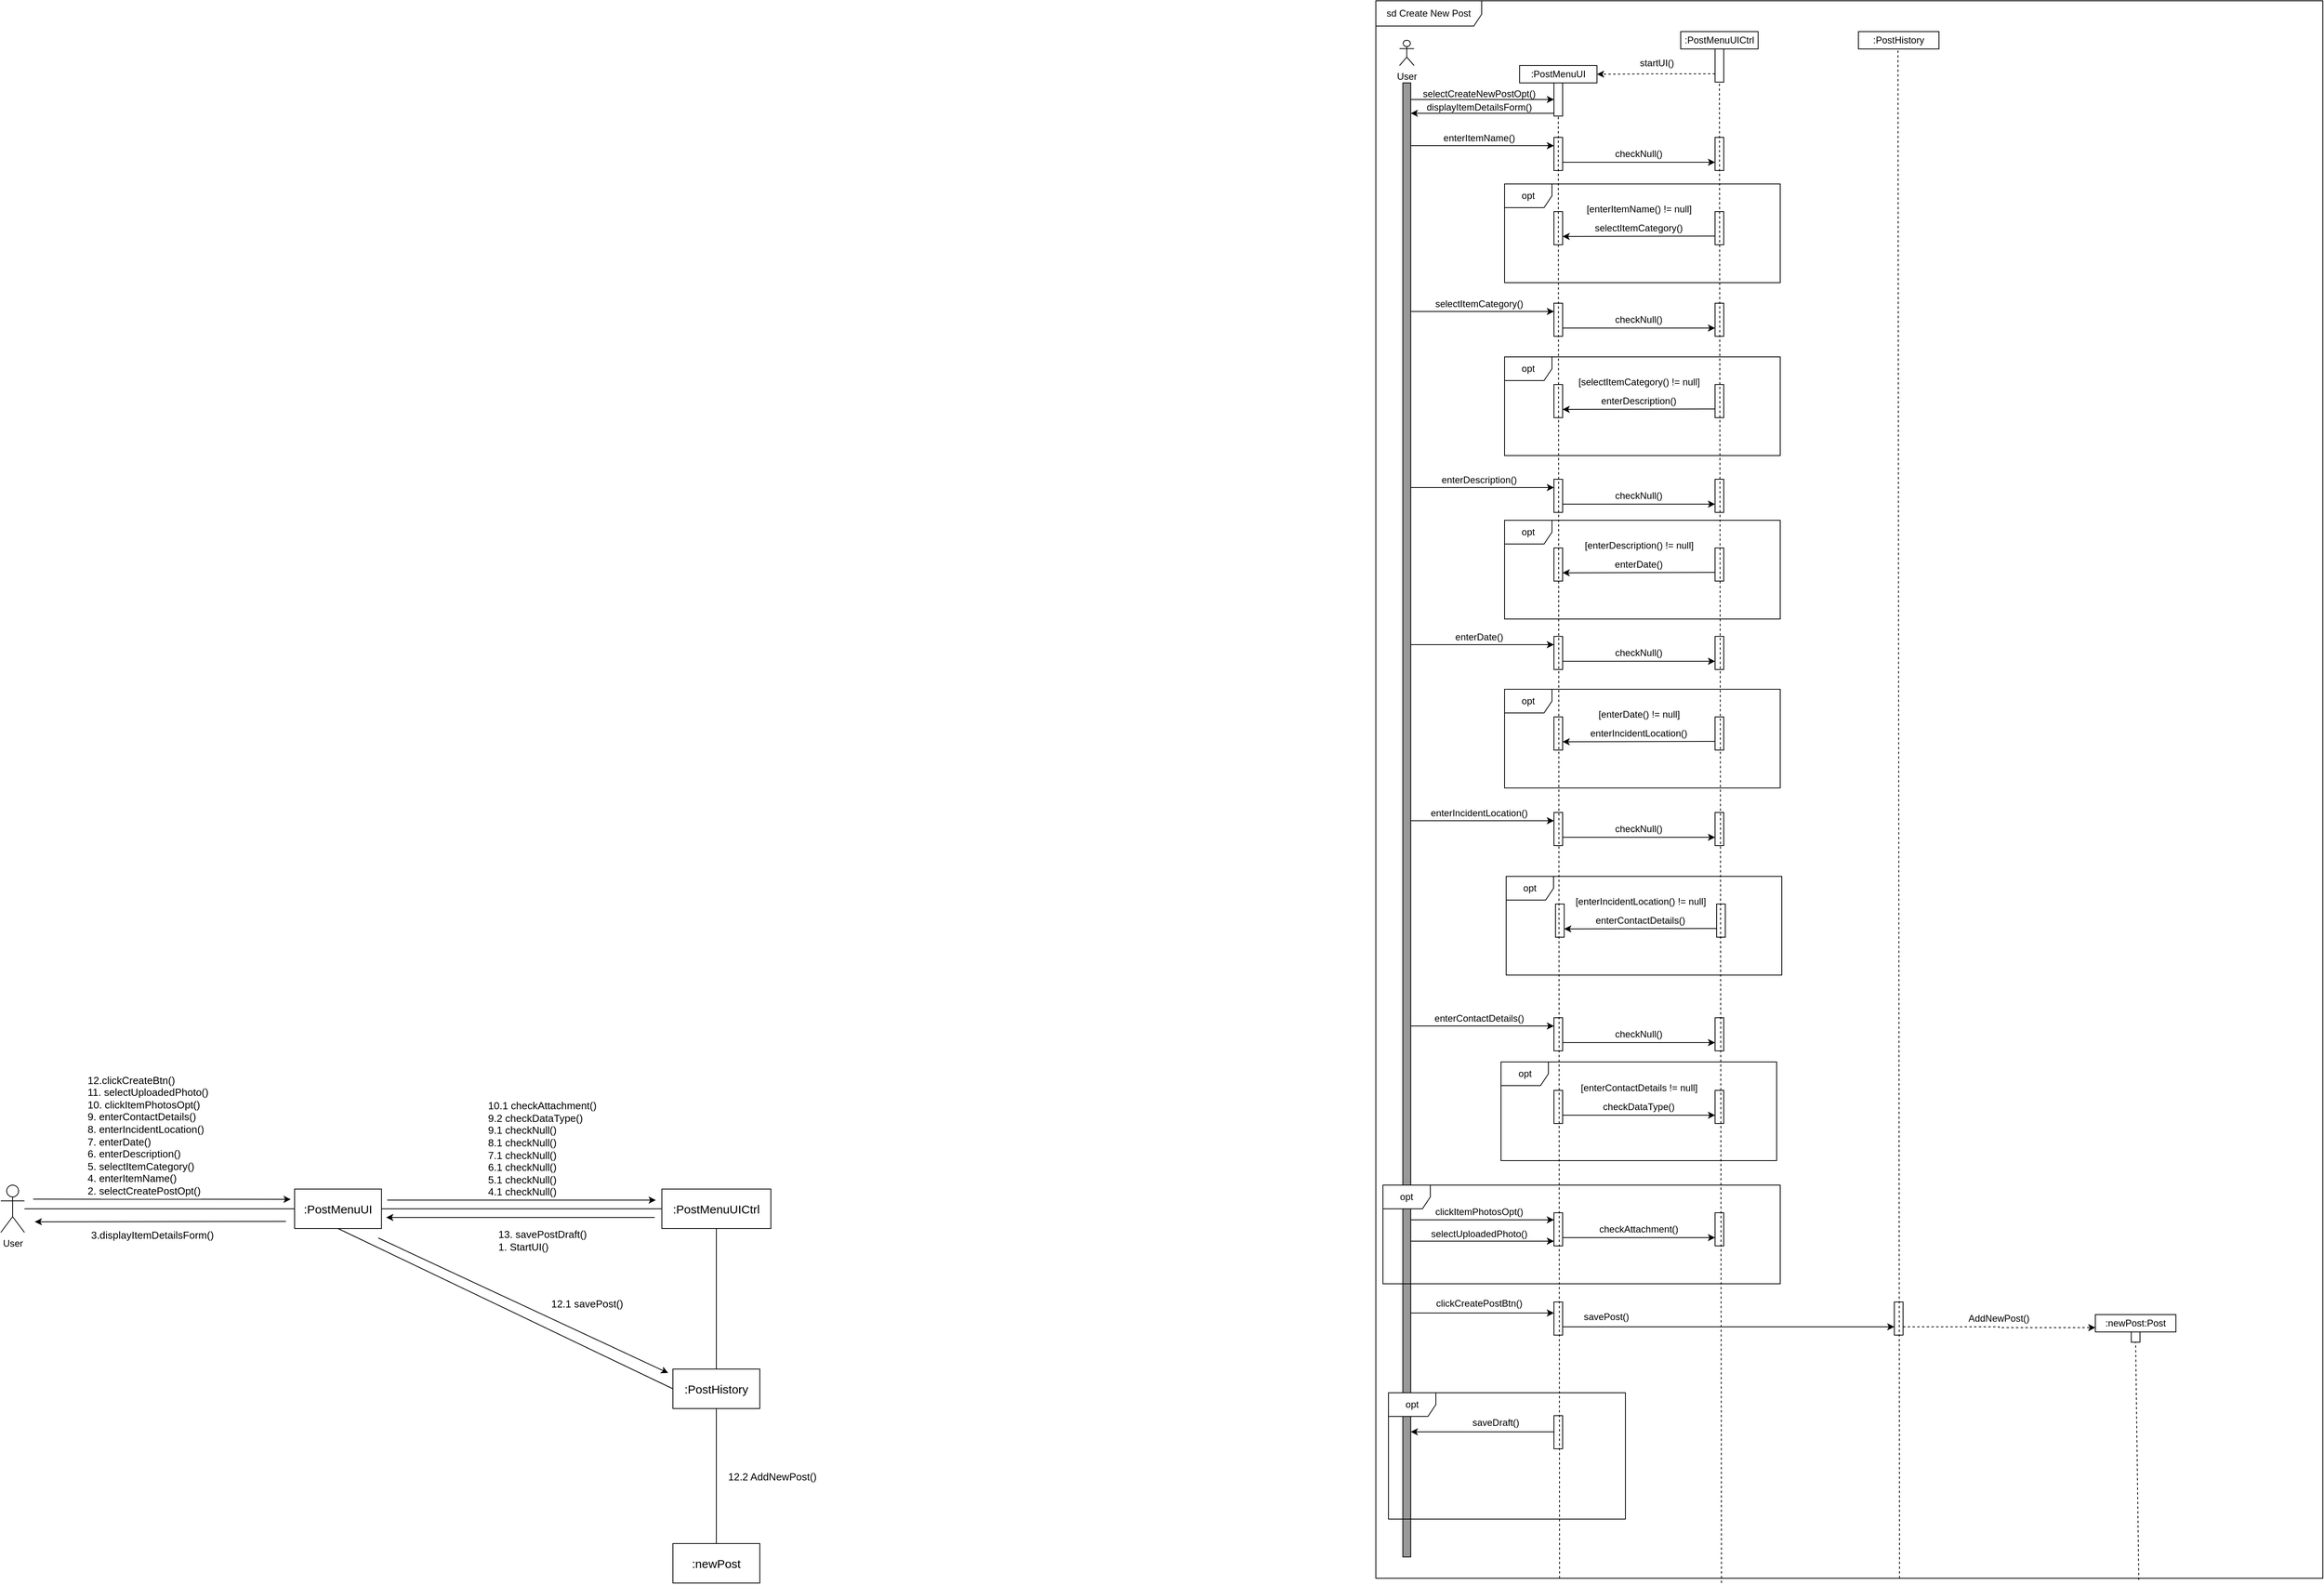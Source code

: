<mxfile version="28.1.0">
  <diagram name="Page-1" id="sgsQ7huBA6DXoUmc6Gqc">
    <mxGraphModel dx="2903" dy="1503" grid="0" gridSize="10" guides="1" tooltips="1" connect="1" arrows="1" fold="1" page="0" pageScale="1" pageWidth="1100" pageHeight="850" math="0" shadow="0">
      <root>
        <mxCell id="0" />
        <mxCell id="1" parent="0" />
        <mxCell id="xZ1nP8tXkbg0MVMLY2VP-4" value="sd Create New Post" style="shape=umlFrame;whiteSpace=wrap;html=1;pointerEvents=0;width=134;height=32;movable=1;resizable=1;rotatable=1;deletable=1;editable=1;locked=0;connectable=1;" parent="1" vertex="1">
          <mxGeometry x="404" y="-527" width="1199" height="1998" as="geometry" />
        </mxCell>
        <mxCell id="xZ1nP8tXkbg0MVMLY2VP-5" value=":PostHistory" style="html=1;whiteSpace=wrap;" parent="1" vertex="1">
          <mxGeometry x="1015" y="-488" width="102" height="22" as="geometry" />
        </mxCell>
        <mxCell id="xZ1nP8tXkbg0MVMLY2VP-6" value=":PostMenuUICtrl" style="html=1;whiteSpace=wrap;" parent="1" vertex="1">
          <mxGeometry x="790" y="-488" width="98" height="22" as="geometry" />
        </mxCell>
        <mxCell id="xZ1nP8tXkbg0MVMLY2VP-7" value=":PostMenuUI" style="html=1;whiteSpace=wrap;" parent="1" vertex="1">
          <mxGeometry x="586" y="-445" width="98" height="22" as="geometry" />
        </mxCell>
        <mxCell id="xZ1nP8tXkbg0MVMLY2VP-8" value="User" style="shape=umlActor;verticalLabelPosition=bottom;verticalAlign=top;html=1;" parent="1" vertex="1">
          <mxGeometry x="434" y="-477" width="18.37" height="32" as="geometry" />
        </mxCell>
        <mxCell id="xZ1nP8tXkbg0MVMLY2VP-9" value="" style="html=1;points=[[0,0,0,0,5],[0,1,0,0,-5],[1,0,0,0,5],[1,1,0,0,-5]];perimeter=orthogonalPerimeter;outlineConnect=0;targetShapes=umlLifeline;portConstraint=eastwest;newEdgeStyle={&quot;curved&quot;:0,&quot;rounded&quot;:0};fillColor=#999999;" parent="1" vertex="1">
          <mxGeometry x="438.19" y="-423" width="10" height="1867" as="geometry" />
        </mxCell>
        <mxCell id="xZ1nP8tXkbg0MVMLY2VP-14" style="edgeStyle=orthogonalEdgeStyle;rounded=0;orthogonalLoop=1;jettySize=auto;html=1;exitX=0;exitY=0.75;exitDx=0;exitDy=0;entryX=1;entryY=0.5;entryDx=0;entryDy=0;dashed=1;" parent="1" source="xZ1nP8tXkbg0MVMLY2VP-13" target="xZ1nP8tXkbg0MVMLY2VP-7" edge="1">
          <mxGeometry relative="1" as="geometry" />
        </mxCell>
        <mxCell id="xZ1nP8tXkbg0MVMLY2VP-13" value="" style="rounded=0;whiteSpace=wrap;html=1;fillColor=default;" parent="1" vertex="1">
          <mxGeometry x="833.5" y="-466" width="11" height="42" as="geometry" />
        </mxCell>
        <mxCell id="xZ1nP8tXkbg0MVMLY2VP-15" value="startUI()" style="text;html=1;align=center;verticalAlign=middle;whiteSpace=wrap;rounded=0;" parent="1" vertex="1">
          <mxGeometry x="730" y="-463" width="60" height="30" as="geometry" />
        </mxCell>
        <mxCell id="xZ1nP8tXkbg0MVMLY2VP-16" value="" style="rounded=0;whiteSpace=wrap;html=1;fillColor=default;" parent="1" vertex="1">
          <mxGeometry x="629.5" y="-423" width="11" height="42" as="geometry" />
        </mxCell>
        <mxCell id="xZ1nP8tXkbg0MVMLY2VP-17" value="" style="endArrow=classic;html=1;rounded=0;entryX=0;entryY=0.5;entryDx=0;entryDy=0;" parent="1" source="xZ1nP8tXkbg0MVMLY2VP-9" target="xZ1nP8tXkbg0MVMLY2VP-16" edge="1">
          <mxGeometry width="50" height="50" relative="1" as="geometry">
            <mxPoint x="537" y="-360" as="sourcePoint" />
            <mxPoint x="587" y="-410" as="targetPoint" />
          </mxGeometry>
        </mxCell>
        <mxCell id="xZ1nP8tXkbg0MVMLY2VP-18" value="selectCreateNewPostOpt()" style="text;html=1;align=center;verticalAlign=middle;whiteSpace=wrap;rounded=0;" parent="1" vertex="1">
          <mxGeometry x="505" y="-424" width="60" height="30" as="geometry" />
        </mxCell>
        <mxCell id="xZ1nP8tXkbg0MVMLY2VP-21" value="" style="endArrow=classic;html=1;rounded=0;exitX=0;exitY=0.75;exitDx=0;exitDy=0;" parent="1" edge="1">
          <mxGeometry width="50" height="50" relative="1" as="geometry">
            <mxPoint x="629.5" y="-384.5" as="sourcePoint" />
            <mxPoint x="448.19" y="-384.5" as="targetPoint" />
          </mxGeometry>
        </mxCell>
        <mxCell id="xZ1nP8tXkbg0MVMLY2VP-22" value="displayItemDetailsForm()" style="text;html=1;align=center;verticalAlign=middle;whiteSpace=wrap;rounded=0;" parent="1" vertex="1">
          <mxGeometry x="505" y="-407" width="60" height="30" as="geometry" />
        </mxCell>
        <mxCell id="xZ1nP8tXkbg0MVMLY2VP-30" style="edgeStyle=orthogonalEdgeStyle;rounded=0;orthogonalLoop=1;jettySize=auto;html=1;exitX=1;exitY=0.75;exitDx=0;exitDy=0;entryX=0;entryY=0.75;entryDx=0;entryDy=0;" parent="1" source="xZ1nP8tXkbg0MVMLY2VP-24" target="xZ1nP8tXkbg0MVMLY2VP-27" edge="1">
          <mxGeometry relative="1" as="geometry" />
        </mxCell>
        <mxCell id="xZ1nP8tXkbg0MVMLY2VP-24" value="" style="rounded=0;whiteSpace=wrap;html=1;fillColor=default;" parent="1" vertex="1">
          <mxGeometry x="629.5" y="-354" width="11" height="42" as="geometry" />
        </mxCell>
        <mxCell id="xZ1nP8tXkbg0MVMLY2VP-25" value="" style="endArrow=classic;html=1;rounded=0;entryX=0;entryY=0.25;entryDx=0;entryDy=0;" parent="1" edge="1">
          <mxGeometry width="50" height="50" relative="1" as="geometry">
            <mxPoint x="448.19" y="-343.5" as="sourcePoint" />
            <mxPoint x="629.5" y="-343.5" as="targetPoint" />
          </mxGeometry>
        </mxCell>
        <mxCell id="xZ1nP8tXkbg0MVMLY2VP-26" value="enterItemName()" style="text;html=1;align=center;verticalAlign=middle;whiteSpace=wrap;rounded=0;" parent="1" vertex="1">
          <mxGeometry x="505" y="-368" width="60" height="30" as="geometry" />
        </mxCell>
        <mxCell id="xZ1nP8tXkbg0MVMLY2VP-27" value="" style="rounded=0;whiteSpace=wrap;html=1;fillColor=default;" parent="1" vertex="1">
          <mxGeometry x="833.5" y="-354" width="11" height="42" as="geometry" />
        </mxCell>
        <mxCell id="xZ1nP8tXkbg0MVMLY2VP-31" value="checkNull()" style="text;html=1;align=center;verticalAlign=middle;whiteSpace=wrap;rounded=0;" parent="1" vertex="1">
          <mxGeometry x="707" y="-348" width="60" height="30" as="geometry" />
        </mxCell>
        <mxCell id="xZ1nP8tXkbg0MVMLY2VP-32" style="edgeStyle=orthogonalEdgeStyle;rounded=0;orthogonalLoop=1;jettySize=auto;html=1;exitX=1;exitY=0.75;exitDx=0;exitDy=0;entryX=0;entryY=0.75;entryDx=0;entryDy=0;" parent="1" source="xZ1nP8tXkbg0MVMLY2VP-33" target="xZ1nP8tXkbg0MVMLY2VP-36" edge="1">
          <mxGeometry relative="1" as="geometry" />
        </mxCell>
        <mxCell id="xZ1nP8tXkbg0MVMLY2VP-33" value="" style="rounded=0;whiteSpace=wrap;html=1;fillColor=default;" parent="1" vertex="1">
          <mxGeometry x="629.5" y="-144" width="11" height="42" as="geometry" />
        </mxCell>
        <mxCell id="xZ1nP8tXkbg0MVMLY2VP-34" value="" style="endArrow=classic;html=1;rounded=0;entryX=0;entryY=0.25;entryDx=0;entryDy=0;" parent="1" edge="1">
          <mxGeometry width="50" height="50" relative="1" as="geometry">
            <mxPoint x="448.19" y="-133.5" as="sourcePoint" />
            <mxPoint x="629.5" y="-133.5" as="targetPoint" />
          </mxGeometry>
        </mxCell>
        <mxCell id="xZ1nP8tXkbg0MVMLY2VP-35" value="selectItemCategory()" style="text;html=1;align=center;verticalAlign=middle;whiteSpace=wrap;rounded=0;" parent="1" vertex="1">
          <mxGeometry x="505.0" y="-158" width="60" height="30" as="geometry" />
        </mxCell>
        <mxCell id="xZ1nP8tXkbg0MVMLY2VP-36" value="" style="rounded=0;whiteSpace=wrap;html=1;fillColor=default;" parent="1" vertex="1">
          <mxGeometry x="833.5" y="-144" width="11" height="42" as="geometry" />
        </mxCell>
        <mxCell id="xZ1nP8tXkbg0MVMLY2VP-37" value="checkNull()" style="text;html=1;align=center;verticalAlign=middle;whiteSpace=wrap;rounded=0;" parent="1" vertex="1">
          <mxGeometry x="707.0" y="-138" width="60" height="30" as="geometry" />
        </mxCell>
        <mxCell id="xZ1nP8tXkbg0MVMLY2VP-38" style="edgeStyle=orthogonalEdgeStyle;rounded=0;orthogonalLoop=1;jettySize=auto;html=1;exitX=1;exitY=0.75;exitDx=0;exitDy=0;entryX=0;entryY=0.75;entryDx=0;entryDy=0;" parent="1" source="xZ1nP8tXkbg0MVMLY2VP-39" target="xZ1nP8tXkbg0MVMLY2VP-42" edge="1">
          <mxGeometry relative="1" as="geometry" />
        </mxCell>
        <mxCell id="xZ1nP8tXkbg0MVMLY2VP-39" value="" style="rounded=0;whiteSpace=wrap;html=1;fillColor=default;" parent="1" vertex="1">
          <mxGeometry x="629.5" y="79" width="11" height="42" as="geometry" />
        </mxCell>
        <mxCell id="xZ1nP8tXkbg0MVMLY2VP-40" value="" style="endArrow=classic;html=1;rounded=0;entryX=0;entryY=0.25;entryDx=0;entryDy=0;" parent="1" edge="1">
          <mxGeometry width="50" height="50" relative="1" as="geometry">
            <mxPoint x="448.19" y="89.5" as="sourcePoint" />
            <mxPoint x="629.5" y="89.5" as="targetPoint" />
          </mxGeometry>
        </mxCell>
        <mxCell id="xZ1nP8tXkbg0MVMLY2VP-41" value="enterDescription()" style="text;html=1;align=center;verticalAlign=middle;whiteSpace=wrap;rounded=0;" parent="1" vertex="1">
          <mxGeometry x="505" y="65" width="60" height="30" as="geometry" />
        </mxCell>
        <mxCell id="xZ1nP8tXkbg0MVMLY2VP-42" value="" style="rounded=0;whiteSpace=wrap;html=1;fillColor=default;" parent="1" vertex="1">
          <mxGeometry x="833.5" y="79" width="11" height="42" as="geometry" />
        </mxCell>
        <mxCell id="xZ1nP8tXkbg0MVMLY2VP-43" value="checkNull()" style="text;html=1;align=center;verticalAlign=middle;whiteSpace=wrap;rounded=0;" parent="1" vertex="1">
          <mxGeometry x="707" y="85" width="60" height="30" as="geometry" />
        </mxCell>
        <mxCell id="xZ1nP8tXkbg0MVMLY2VP-44" style="edgeStyle=orthogonalEdgeStyle;rounded=0;orthogonalLoop=1;jettySize=auto;html=1;exitX=1;exitY=0.75;exitDx=0;exitDy=0;entryX=0;entryY=0.75;entryDx=0;entryDy=0;" parent="1" source="xZ1nP8tXkbg0MVMLY2VP-45" target="xZ1nP8tXkbg0MVMLY2VP-48" edge="1">
          <mxGeometry relative="1" as="geometry" />
        </mxCell>
        <mxCell id="xZ1nP8tXkbg0MVMLY2VP-45" value="" style="rounded=0;whiteSpace=wrap;html=1;fillColor=default;" parent="1" vertex="1">
          <mxGeometry x="629.5" y="278" width="11" height="42" as="geometry" />
        </mxCell>
        <mxCell id="xZ1nP8tXkbg0MVMLY2VP-46" value="" style="endArrow=classic;html=1;rounded=0;entryX=0;entryY=0.25;entryDx=0;entryDy=0;" parent="1" edge="1">
          <mxGeometry width="50" height="50" relative="1" as="geometry">
            <mxPoint x="448.19" y="288.5" as="sourcePoint" />
            <mxPoint x="629.5" y="288.5" as="targetPoint" />
          </mxGeometry>
        </mxCell>
        <mxCell id="xZ1nP8tXkbg0MVMLY2VP-47" value="enterDate()" style="text;html=1;align=center;verticalAlign=middle;whiteSpace=wrap;rounded=0;" parent="1" vertex="1">
          <mxGeometry x="505" y="264" width="60" height="30" as="geometry" />
        </mxCell>
        <mxCell id="xZ1nP8tXkbg0MVMLY2VP-48" value="" style="rounded=0;whiteSpace=wrap;html=1;fillColor=default;" parent="1" vertex="1">
          <mxGeometry x="833.5" y="278" width="11" height="42" as="geometry" />
        </mxCell>
        <mxCell id="xZ1nP8tXkbg0MVMLY2VP-49" value="checkNull()" style="text;html=1;align=center;verticalAlign=middle;whiteSpace=wrap;rounded=0;" parent="1" vertex="1">
          <mxGeometry x="707" y="284" width="60" height="30" as="geometry" />
        </mxCell>
        <mxCell id="xZ1nP8tXkbg0MVMLY2VP-50" style="edgeStyle=orthogonalEdgeStyle;rounded=0;orthogonalLoop=1;jettySize=auto;html=1;exitX=1;exitY=0.75;exitDx=0;exitDy=0;entryX=0;entryY=0.75;entryDx=0;entryDy=0;" parent="1" source="xZ1nP8tXkbg0MVMLY2VP-51" target="xZ1nP8tXkbg0MVMLY2VP-54" edge="1">
          <mxGeometry relative="1" as="geometry" />
        </mxCell>
        <mxCell id="xZ1nP8tXkbg0MVMLY2VP-51" value="" style="rounded=0;whiteSpace=wrap;html=1;fillColor=default;" parent="1" vertex="1">
          <mxGeometry x="629.5" y="501" width="11" height="42" as="geometry" />
        </mxCell>
        <mxCell id="xZ1nP8tXkbg0MVMLY2VP-52" value="" style="endArrow=classic;html=1;rounded=0;entryX=0;entryY=0.25;entryDx=0;entryDy=0;" parent="1" edge="1">
          <mxGeometry width="50" height="50" relative="1" as="geometry">
            <mxPoint x="448.19" y="511.5" as="sourcePoint" />
            <mxPoint x="629.5" y="511.5" as="targetPoint" />
          </mxGeometry>
        </mxCell>
        <mxCell id="xZ1nP8tXkbg0MVMLY2VP-53" value="enterIncidentLocation()" style="text;html=1;align=center;verticalAlign=middle;whiteSpace=wrap;rounded=0;" parent="1" vertex="1">
          <mxGeometry x="505" y="487" width="60" height="30" as="geometry" />
        </mxCell>
        <mxCell id="xZ1nP8tXkbg0MVMLY2VP-54" value="" style="rounded=0;whiteSpace=wrap;html=1;fillColor=default;" parent="1" vertex="1">
          <mxGeometry x="833.5" y="501" width="11" height="42" as="geometry" />
        </mxCell>
        <mxCell id="xZ1nP8tXkbg0MVMLY2VP-55" value="checkNull()" style="text;html=1;align=center;verticalAlign=middle;whiteSpace=wrap;rounded=0;" parent="1" vertex="1">
          <mxGeometry x="707" y="507" width="60" height="30" as="geometry" />
        </mxCell>
        <mxCell id="xZ1nP8tXkbg0MVMLY2VP-56" style="edgeStyle=orthogonalEdgeStyle;rounded=0;orthogonalLoop=1;jettySize=auto;html=1;exitX=1;exitY=0.75;exitDx=0;exitDy=0;entryX=0;entryY=0.75;entryDx=0;entryDy=0;" parent="1" source="xZ1nP8tXkbg0MVMLY2VP-57" target="xZ1nP8tXkbg0MVMLY2VP-60" edge="1">
          <mxGeometry relative="1" as="geometry" />
        </mxCell>
        <mxCell id="xZ1nP8tXkbg0MVMLY2VP-57" value="" style="rounded=0;whiteSpace=wrap;html=1;fillColor=default;" parent="1" vertex="1">
          <mxGeometry x="629.5" y="761" width="11" height="42" as="geometry" />
        </mxCell>
        <mxCell id="xZ1nP8tXkbg0MVMLY2VP-58" value="" style="endArrow=classic;html=1;rounded=0;entryX=0;entryY=0.25;entryDx=0;entryDy=0;" parent="1" edge="1">
          <mxGeometry width="50" height="50" relative="1" as="geometry">
            <mxPoint x="448.19" y="771.5" as="sourcePoint" />
            <mxPoint x="629.5" y="771.5" as="targetPoint" />
          </mxGeometry>
        </mxCell>
        <mxCell id="xZ1nP8tXkbg0MVMLY2VP-59" value="enterContactDetails()" style="text;html=1;align=center;verticalAlign=middle;whiteSpace=wrap;rounded=0;" parent="1" vertex="1">
          <mxGeometry x="505" y="747" width="60" height="30" as="geometry" />
        </mxCell>
        <mxCell id="xZ1nP8tXkbg0MVMLY2VP-60" value="" style="rounded=0;whiteSpace=wrap;html=1;fillColor=default;" parent="1" vertex="1">
          <mxGeometry x="833.5" y="761" width="11" height="42" as="geometry" />
        </mxCell>
        <mxCell id="xZ1nP8tXkbg0MVMLY2VP-61" value="checkNull()" style="text;html=1;align=center;verticalAlign=middle;whiteSpace=wrap;rounded=0;" parent="1" vertex="1">
          <mxGeometry x="707" y="767" width="60" height="30" as="geometry" />
        </mxCell>
        <mxCell id="xZ1nP8tXkbg0MVMLY2VP-62" value="opt" style="shape=umlFrame;whiteSpace=wrap;html=1;pointerEvents=0;" parent="1" vertex="1">
          <mxGeometry x="562.5" y="817" width="349" height="125" as="geometry" />
        </mxCell>
        <mxCell id="xZ1nP8tXkbg0MVMLY2VP-66" style="edgeStyle=orthogonalEdgeStyle;rounded=0;orthogonalLoop=1;jettySize=auto;html=1;exitX=1;exitY=0.75;exitDx=0;exitDy=0;entryX=0;entryY=0.75;entryDx=0;entryDy=0;" parent="1" source="xZ1nP8tXkbg0MVMLY2VP-63" target="xZ1nP8tXkbg0MVMLY2VP-64" edge="1">
          <mxGeometry relative="1" as="geometry" />
        </mxCell>
        <mxCell id="xZ1nP8tXkbg0MVMLY2VP-63" value="" style="rounded=0;whiteSpace=wrap;html=1;fillColor=default;" parent="1" vertex="1">
          <mxGeometry x="629.5" y="853" width="11" height="42" as="geometry" />
        </mxCell>
        <mxCell id="xZ1nP8tXkbg0MVMLY2VP-64" value="" style="rounded=0;whiteSpace=wrap;html=1;fillColor=default;" parent="1" vertex="1">
          <mxGeometry x="833.5" y="853" width="11" height="42" as="geometry" />
        </mxCell>
        <mxCell id="xZ1nP8tXkbg0MVMLY2VP-67" value="checkDataType()" style="text;html=1;align=center;verticalAlign=middle;whiteSpace=wrap;rounded=0;" parent="1" vertex="1">
          <mxGeometry x="707" y="859" width="60" height="30" as="geometry" />
        </mxCell>
        <mxCell id="xZ1nP8tXkbg0MVMLY2VP-68" value="[enterContactDetails != null]" style="text;strokeColor=none;align=center;fillColor=none;html=1;verticalAlign=middle;whiteSpace=wrap;rounded=0;" parent="1" vertex="1">
          <mxGeometry x="651.7" y="835" width="170.59" height="30" as="geometry" />
        </mxCell>
        <mxCell id="xZ1nP8tXkbg0MVMLY2VP-69" value="opt" style="shape=umlFrame;whiteSpace=wrap;html=1;pointerEvents=0;" parent="1" vertex="1">
          <mxGeometry x="413" y="973" width="503" height="125" as="geometry" />
        </mxCell>
        <mxCell id="xZ1nP8tXkbg0MVMLY2VP-76" style="edgeStyle=orthogonalEdgeStyle;rounded=0;orthogonalLoop=1;jettySize=auto;html=1;exitX=1;exitY=0.75;exitDx=0;exitDy=0;entryX=0;entryY=0.75;entryDx=0;entryDy=0;" parent="1" source="xZ1nP8tXkbg0MVMLY2VP-70" target="xZ1nP8tXkbg0MVMLY2VP-75" edge="1">
          <mxGeometry relative="1" as="geometry" />
        </mxCell>
        <mxCell id="xZ1nP8tXkbg0MVMLY2VP-70" value="" style="rounded=0;whiteSpace=wrap;html=1;fillColor=default;" parent="1" vertex="1">
          <mxGeometry x="629.5" y="1008" width="11" height="42" as="geometry" />
        </mxCell>
        <mxCell id="xZ1nP8tXkbg0MVMLY2VP-71" value="" style="endArrow=classic;html=1;rounded=0;entryX=0;entryY=0.25;entryDx=0;entryDy=0;" parent="1" edge="1">
          <mxGeometry width="50" height="50" relative="1" as="geometry">
            <mxPoint x="448.19" y="1017" as="sourcePoint" />
            <mxPoint x="629.5" y="1017" as="targetPoint" />
          </mxGeometry>
        </mxCell>
        <mxCell id="xZ1nP8tXkbg0MVMLY2VP-72" value="" style="endArrow=classic;html=1;rounded=0;entryX=0;entryY=0.25;entryDx=0;entryDy=0;" parent="1" edge="1">
          <mxGeometry width="50" height="50" relative="1" as="geometry">
            <mxPoint x="448.19" y="1044" as="sourcePoint" />
            <mxPoint x="629.5" y="1044" as="targetPoint" />
          </mxGeometry>
        </mxCell>
        <mxCell id="xZ1nP8tXkbg0MVMLY2VP-73" value="clickItemPhotosOpt()" style="text;strokeColor=none;align=center;fillColor=none;html=1;verticalAlign=middle;whiteSpace=wrap;rounded=0;" parent="1" vertex="1">
          <mxGeometry x="504.998" y="992.004" width="60" height="30" as="geometry" />
        </mxCell>
        <mxCell id="xZ1nP8tXkbg0MVMLY2VP-74" value="selectUploadedPhoto()" style="text;strokeColor=none;align=center;fillColor=none;html=1;verticalAlign=middle;whiteSpace=wrap;rounded=0;" parent="1" vertex="1">
          <mxGeometry x="505" y="1020" width="60" height="30" as="geometry" />
        </mxCell>
        <mxCell id="xZ1nP8tXkbg0MVMLY2VP-75" value="" style="rounded=0;whiteSpace=wrap;html=1;fillColor=default;" parent="1" vertex="1">
          <mxGeometry x="833.5" y="1008" width="11" height="42" as="geometry" />
        </mxCell>
        <mxCell id="xZ1nP8tXkbg0MVMLY2VP-77" value="checkAttachment()" style="text;html=1;align=center;verticalAlign=middle;whiteSpace=wrap;rounded=0;" parent="1" vertex="1">
          <mxGeometry x="707" y="1014" width="60" height="30" as="geometry" />
        </mxCell>
        <mxCell id="xZ1nP8tXkbg0MVMLY2VP-82" style="edgeStyle=orthogonalEdgeStyle;rounded=0;orthogonalLoop=1;jettySize=auto;html=1;exitX=1;exitY=0.75;exitDx=0;exitDy=0;entryX=0;entryY=0.75;entryDx=0;entryDy=0;" parent="1" source="xZ1nP8tXkbg0MVMLY2VP-78" target="xZ1nP8tXkbg0MVMLY2VP-81" edge="1">
          <mxGeometry relative="1" as="geometry" />
        </mxCell>
        <mxCell id="xZ1nP8tXkbg0MVMLY2VP-78" value="" style="rounded=0;whiteSpace=wrap;html=1;fillColor=default;" parent="1" vertex="1">
          <mxGeometry x="629.5" y="1121" width="11" height="42" as="geometry" />
        </mxCell>
        <mxCell id="xZ1nP8tXkbg0MVMLY2VP-79" value="" style="endArrow=classic;html=1;rounded=0;entryX=0;entryY=0.25;entryDx=0;entryDy=0;" parent="1" edge="1">
          <mxGeometry width="50" height="50" relative="1" as="geometry">
            <mxPoint x="448.19" y="1135" as="sourcePoint" />
            <mxPoint x="629.5" y="1135" as="targetPoint" />
          </mxGeometry>
        </mxCell>
        <mxCell id="xZ1nP8tXkbg0MVMLY2VP-80" value="clickCreatePostBtn()" style="text;strokeColor=none;align=center;fillColor=none;html=1;verticalAlign=middle;whiteSpace=wrap;rounded=0;" parent="1" vertex="1">
          <mxGeometry x="505" y="1108" width="60" height="30" as="geometry" />
        </mxCell>
        <mxCell id="xZ1nP8tXkbg0MVMLY2VP-86" style="edgeStyle=orthogonalEdgeStyle;rounded=0;orthogonalLoop=1;jettySize=auto;html=1;exitX=1;exitY=0.75;exitDx=0;exitDy=0;entryX=0;entryY=0.75;entryDx=0;entryDy=0;dashed=1;" parent="1" source="xZ1nP8tXkbg0MVMLY2VP-81" target="xZ1nP8tXkbg0MVMLY2VP-85" edge="1">
          <mxGeometry relative="1" as="geometry" />
        </mxCell>
        <mxCell id="xZ1nP8tXkbg0MVMLY2VP-81" value="" style="rounded=0;whiteSpace=wrap;html=1;fillColor=default;" parent="1" vertex="1">
          <mxGeometry x="1060.5" y="1121" width="11" height="42" as="geometry" />
        </mxCell>
        <mxCell id="xZ1nP8tXkbg0MVMLY2VP-83" value="savePost()" style="text;strokeColor=none;align=center;fillColor=none;html=1;verticalAlign=middle;whiteSpace=wrap;rounded=0;" parent="1" vertex="1">
          <mxGeometry x="666" y="1125" width="60" height="30" as="geometry" />
        </mxCell>
        <mxCell id="xZ1nP8tXkbg0MVMLY2VP-85" value=":newPost:Post" style="html=1;whiteSpace=wrap;" parent="1" vertex="1">
          <mxGeometry x="1315" y="1137" width="102" height="22" as="geometry" />
        </mxCell>
        <mxCell id="xZ1nP8tXkbg0MVMLY2VP-87" value="" style="rounded=0;whiteSpace=wrap;html=1;fillColor=default;" parent="1" vertex="1">
          <mxGeometry x="1360.5" y="1159" width="11" height="13" as="geometry" />
        </mxCell>
        <mxCell id="xZ1nP8tXkbg0MVMLY2VP-89" value="opt" style="shape=umlFrame;whiteSpace=wrap;html=1;pointerEvents=0;" parent="1" vertex="1">
          <mxGeometry x="420" y="1236" width="300" height="160" as="geometry" />
        </mxCell>
        <mxCell id="xZ1nP8tXkbg0MVMLY2VP-92" value="AddNewPost()" style="text;strokeColor=none;align=center;fillColor=none;html=1;verticalAlign=middle;whiteSpace=wrap;rounded=0;" parent="1" vertex="1">
          <mxGeometry x="1163" y="1127" width="60" height="30" as="geometry" />
        </mxCell>
        <mxCell id="xZ1nP8tXkbg0MVMLY2VP-93" value="" style="rounded=0;whiteSpace=wrap;html=1;fillColor=default;" parent="1" vertex="1">
          <mxGeometry x="629.5" y="1265" width="11" height="42" as="geometry" />
        </mxCell>
        <mxCell id="xZ1nP8tXkbg0MVMLY2VP-95" value="" style="endArrow=classic;html=1;rounded=0;exitX=0;exitY=0.75;exitDx=0;exitDy=0;" parent="1" edge="1">
          <mxGeometry width="50" height="50" relative="1" as="geometry">
            <mxPoint x="629.5" y="1285.5" as="sourcePoint" />
            <mxPoint x="448.19" y="1285.5" as="targetPoint" />
          </mxGeometry>
        </mxCell>
        <mxCell id="xZ1nP8tXkbg0MVMLY2VP-96" value="saveDraft()" style="text;strokeColor=none;align=center;fillColor=none;html=1;verticalAlign=middle;whiteSpace=wrap;rounded=0;" parent="1" vertex="1">
          <mxGeometry x="526" y="1259" width="60" height="30" as="geometry" />
        </mxCell>
        <mxCell id="xZ1nP8tXkbg0MVMLY2VP-97" value="" style="endArrow=none;dashed=1;html=1;rounded=0;exitX=0.194;exitY=1;exitDx=0;exitDy=0;exitPerimeter=0;" parent="1" source="xZ1nP8tXkbg0MVMLY2VP-4" edge="1">
          <mxGeometry width="50" height="50" relative="1" as="geometry">
            <mxPoint x="709.01" y="22" as="sourcePoint" />
            <mxPoint x="635.002" y="-381" as="targetPoint" />
          </mxGeometry>
        </mxCell>
        <mxCell id="xZ1nP8tXkbg0MVMLY2VP-98" value="" style="endArrow=none;dashed=1;html=1;rounded=0;exitX=0.365;exitY=1.003;exitDx=0;exitDy=0;exitPerimeter=0;entryX=0.5;entryY=1;entryDx=0;entryDy=0;" parent="1" source="xZ1nP8tXkbg0MVMLY2VP-4" edge="1">
          <mxGeometry width="50" height="50" relative="1" as="geometry">
            <mxPoint x="839.998" y="928" as="sourcePoint" />
            <mxPoint x="839" y="-423" as="targetPoint" />
          </mxGeometry>
        </mxCell>
        <mxCell id="xZ1nP8tXkbg0MVMLY2VP-99" value="" style="endArrow=none;dashed=1;html=1;rounded=0;exitX=0.553;exitY=1;exitDx=0;exitDy=0;exitPerimeter=0;entryX=0.5;entryY=1;entryDx=0;entryDy=0;" parent="1" source="xZ1nP8tXkbg0MVMLY2VP-4" edge="1">
          <mxGeometry width="50" height="50" relative="1" as="geometry">
            <mxPoint x="1066.088" y="885" as="sourcePoint" />
            <mxPoint x="1065.09" y="-466" as="targetPoint" />
          </mxGeometry>
        </mxCell>
        <mxCell id="SAnMXYTaCeD8F9zoPbuT-1" value="opt" style="shape=umlFrame;whiteSpace=wrap;html=1;pointerEvents=0;" parent="1" vertex="1">
          <mxGeometry x="567" y="-295" width="349" height="125" as="geometry" />
        </mxCell>
        <mxCell id="SAnMXYTaCeD8F9zoPbuT-3" value="" style="rounded=0;whiteSpace=wrap;html=1;fillColor=none;" parent="1" vertex="1">
          <mxGeometry x="629.49" y="-260" width="11" height="42" as="geometry" />
        </mxCell>
        <mxCell id="SAnMXYTaCeD8F9zoPbuT-4" value="" style="rounded=0;whiteSpace=wrap;html=1;fillColor=none;" parent="1" vertex="1">
          <mxGeometry x="833.49" y="-260" width="11" height="42" as="geometry" />
        </mxCell>
        <mxCell id="SAnMXYTaCeD8F9zoPbuT-5" value="selectItemCategory()" style="text;html=1;align=center;verticalAlign=middle;whiteSpace=wrap;rounded=0;" parent="1" vertex="1">
          <mxGeometry x="706.99" y="-254" width="60" height="30" as="geometry" />
        </mxCell>
        <mxCell id="SAnMXYTaCeD8F9zoPbuT-6" value="[enterItemName() != null]" style="text;strokeColor=none;align=center;fillColor=none;html=1;verticalAlign=middle;whiteSpace=wrap;rounded=0;" parent="1" vertex="1">
          <mxGeometry x="651.69" y="-278" width="170.59" height="30" as="geometry" />
        </mxCell>
        <mxCell id="SAnMXYTaCeD8F9zoPbuT-7" value="" style="endArrow=classic;html=1;rounded=0;exitX=0;exitY=0.75;exitDx=0;exitDy=0;entryX=1;entryY=0.75;entryDx=0;entryDy=0;" parent="1" target="SAnMXYTaCeD8F9zoPbuT-3" edge="1">
          <mxGeometry width="50" height="50" relative="1" as="geometry">
            <mxPoint x="833.01" y="-229" as="sourcePoint" />
            <mxPoint x="651.7" y="-229" as="targetPoint" />
          </mxGeometry>
        </mxCell>
        <mxCell id="SAnMXYTaCeD8F9zoPbuT-9" value="opt" style="shape=umlFrame;whiteSpace=wrap;html=1;pointerEvents=0;" parent="1" vertex="1">
          <mxGeometry x="567" y="-76" width="349" height="125" as="geometry" />
        </mxCell>
        <mxCell id="SAnMXYTaCeD8F9zoPbuT-10" value="" style="rounded=0;whiteSpace=wrap;html=1;fillColor=none;" parent="1" vertex="1">
          <mxGeometry x="629.49" y="-41" width="11" height="42" as="geometry" />
        </mxCell>
        <mxCell id="SAnMXYTaCeD8F9zoPbuT-11" value="" style="rounded=0;whiteSpace=wrap;html=1;fillColor=none;" parent="1" vertex="1">
          <mxGeometry x="833.49" y="-41" width="11" height="42" as="geometry" />
        </mxCell>
        <mxCell id="SAnMXYTaCeD8F9zoPbuT-12" value="enterDescription()" style="text;html=1;align=center;verticalAlign=middle;whiteSpace=wrap;rounded=0;" parent="1" vertex="1">
          <mxGeometry x="706.99" y="-35" width="60" height="30" as="geometry" />
        </mxCell>
        <mxCell id="SAnMXYTaCeD8F9zoPbuT-13" value="[selectItemCategory() != null]" style="text;strokeColor=none;align=center;fillColor=none;html=1;verticalAlign=middle;whiteSpace=wrap;rounded=0;" parent="1" vertex="1">
          <mxGeometry x="651.69" y="-59" width="170.59" height="30" as="geometry" />
        </mxCell>
        <mxCell id="SAnMXYTaCeD8F9zoPbuT-14" value="" style="endArrow=classic;html=1;rounded=0;exitX=0;exitY=0.75;exitDx=0;exitDy=0;entryX=1;entryY=0.75;entryDx=0;entryDy=0;" parent="1" target="SAnMXYTaCeD8F9zoPbuT-10" edge="1">
          <mxGeometry width="50" height="50" relative="1" as="geometry">
            <mxPoint x="833.01" y="-10" as="sourcePoint" />
            <mxPoint x="651.7" y="-10" as="targetPoint" />
          </mxGeometry>
        </mxCell>
        <mxCell id="SAnMXYTaCeD8F9zoPbuT-15" value="opt" style="shape=umlFrame;whiteSpace=wrap;html=1;pointerEvents=0;" parent="1" vertex="1">
          <mxGeometry x="567" y="131" width="349" height="125" as="geometry" />
        </mxCell>
        <mxCell id="SAnMXYTaCeD8F9zoPbuT-16" value="" style="rounded=0;whiteSpace=wrap;html=1;fillColor=none;" parent="1" vertex="1">
          <mxGeometry x="629.49" y="166" width="11" height="42" as="geometry" />
        </mxCell>
        <mxCell id="SAnMXYTaCeD8F9zoPbuT-17" value="" style="rounded=0;whiteSpace=wrap;html=1;fillColor=none;" parent="1" vertex="1">
          <mxGeometry x="833.49" y="166" width="11" height="42" as="geometry" />
        </mxCell>
        <mxCell id="SAnMXYTaCeD8F9zoPbuT-18" value="enterDate()" style="text;html=1;align=center;verticalAlign=middle;whiteSpace=wrap;rounded=0;" parent="1" vertex="1">
          <mxGeometry x="706.99" y="172" width="60" height="30" as="geometry" />
        </mxCell>
        <mxCell id="SAnMXYTaCeD8F9zoPbuT-19" value="[enterDescription() != null]" style="text;strokeColor=none;align=center;fillColor=none;html=1;verticalAlign=middle;whiteSpace=wrap;rounded=0;" parent="1" vertex="1">
          <mxGeometry x="651.69" y="148" width="170.59" height="30" as="geometry" />
        </mxCell>
        <mxCell id="SAnMXYTaCeD8F9zoPbuT-20" value="" style="endArrow=classic;html=1;rounded=0;exitX=0;exitY=0.75;exitDx=0;exitDy=0;entryX=1;entryY=0.75;entryDx=0;entryDy=0;" parent="1" target="SAnMXYTaCeD8F9zoPbuT-16" edge="1">
          <mxGeometry width="50" height="50" relative="1" as="geometry">
            <mxPoint x="833.01" y="197" as="sourcePoint" />
            <mxPoint x="651.7" y="197" as="targetPoint" />
          </mxGeometry>
        </mxCell>
        <mxCell id="SAnMXYTaCeD8F9zoPbuT-21" value="opt" style="shape=umlFrame;whiteSpace=wrap;html=1;pointerEvents=0;" parent="1" vertex="1">
          <mxGeometry x="567" y="345" width="349" height="125" as="geometry" />
        </mxCell>
        <mxCell id="SAnMXYTaCeD8F9zoPbuT-22" value="" style="rounded=0;whiteSpace=wrap;html=1;fillColor=none;" parent="1" vertex="1">
          <mxGeometry x="629.49" y="380" width="11" height="42" as="geometry" />
        </mxCell>
        <mxCell id="SAnMXYTaCeD8F9zoPbuT-23" value="" style="rounded=0;whiteSpace=wrap;html=1;fillColor=none;" parent="1" vertex="1">
          <mxGeometry x="833.49" y="380" width="11" height="42" as="geometry" />
        </mxCell>
        <mxCell id="SAnMXYTaCeD8F9zoPbuT-24" value="enterIncidentLocation()" style="text;html=1;align=center;verticalAlign=middle;whiteSpace=wrap;rounded=0;" parent="1" vertex="1">
          <mxGeometry x="706.99" y="386" width="60" height="30" as="geometry" />
        </mxCell>
        <mxCell id="SAnMXYTaCeD8F9zoPbuT-25" value="[enterDate() != null]" style="text;strokeColor=none;align=center;fillColor=none;html=1;verticalAlign=middle;whiteSpace=wrap;rounded=0;" parent="1" vertex="1">
          <mxGeometry x="651.69" y="362" width="170.59" height="30" as="geometry" />
        </mxCell>
        <mxCell id="SAnMXYTaCeD8F9zoPbuT-26" value="" style="endArrow=classic;html=1;rounded=0;exitX=0;exitY=0.75;exitDx=0;exitDy=0;entryX=1;entryY=0.75;entryDx=0;entryDy=0;" parent="1" target="SAnMXYTaCeD8F9zoPbuT-22" edge="1">
          <mxGeometry width="50" height="50" relative="1" as="geometry">
            <mxPoint x="833.01" y="411" as="sourcePoint" />
            <mxPoint x="651.7" y="411" as="targetPoint" />
          </mxGeometry>
        </mxCell>
        <mxCell id="SAnMXYTaCeD8F9zoPbuT-28" value="opt" style="shape=umlFrame;whiteSpace=wrap;html=1;pointerEvents=0;" parent="1" vertex="1">
          <mxGeometry x="569" y="582" width="349" height="125" as="geometry" />
        </mxCell>
        <mxCell id="SAnMXYTaCeD8F9zoPbuT-29" value="" style="rounded=0;whiteSpace=wrap;html=1;fillColor=none;" parent="1" vertex="1">
          <mxGeometry x="631.49" y="617" width="11" height="42" as="geometry" />
        </mxCell>
        <mxCell id="SAnMXYTaCeD8F9zoPbuT-30" value="" style="rounded=0;whiteSpace=wrap;html=1;fillColor=none;" parent="1" vertex="1">
          <mxGeometry x="835.49" y="617" width="11" height="42" as="geometry" />
        </mxCell>
        <mxCell id="SAnMXYTaCeD8F9zoPbuT-31" value="enterContactDetails()" style="text;html=1;align=center;verticalAlign=middle;whiteSpace=wrap;rounded=0;" parent="1" vertex="1">
          <mxGeometry x="708.99" y="623" width="60" height="30" as="geometry" />
        </mxCell>
        <mxCell id="SAnMXYTaCeD8F9zoPbuT-32" value="[enterIncidentLocation()&amp;nbsp;!= null]" style="text;strokeColor=none;align=center;fillColor=none;html=1;verticalAlign=middle;whiteSpace=wrap;rounded=0;" parent="1" vertex="1">
          <mxGeometry x="653.69" y="599" width="170.59" height="30" as="geometry" />
        </mxCell>
        <mxCell id="SAnMXYTaCeD8F9zoPbuT-33" value="" style="endArrow=classic;html=1;rounded=0;exitX=0;exitY=0.75;exitDx=0;exitDy=0;entryX=1;entryY=0.75;entryDx=0;entryDy=0;" parent="1" target="SAnMXYTaCeD8F9zoPbuT-29" edge="1">
          <mxGeometry width="50" height="50" relative="1" as="geometry">
            <mxPoint x="835.01" y="648" as="sourcePoint" />
            <mxPoint x="653.7" y="648" as="targetPoint" />
          </mxGeometry>
        </mxCell>
        <mxCell id="SAnMXYTaCeD8F9zoPbuT-35" value="" style="endArrow=none;dashed=1;html=1;rounded=0;entryX=0.5;entryY=1;entryDx=0;entryDy=0;" parent="1" target="xZ1nP8tXkbg0MVMLY2VP-87" edge="1">
          <mxGeometry width="50" height="50" relative="1" as="geometry">
            <mxPoint x="1370" y="1473" as="sourcePoint" />
            <mxPoint x="1405" y="1258" as="targetPoint" />
          </mxGeometry>
        </mxCell>
        <mxCell id="SAnMXYTaCeD8F9zoPbuT-37" value="User" style="shape=umlActor;verticalLabelPosition=bottom;verticalAlign=top;html=1;outlineConnect=0;" parent="1" vertex="1">
          <mxGeometry x="-1337" y="973" width="30" height="60" as="geometry" />
        </mxCell>
        <mxCell id="SAnMXYTaCeD8F9zoPbuT-44" style="edgeStyle=orthogonalEdgeStyle;rounded=0;orthogonalLoop=1;jettySize=auto;html=1;exitX=0;exitY=0.5;exitDx=0;exitDy=0;endArrow=none;endFill=0;" parent="1" source="SAnMXYTaCeD8F9zoPbuT-38" target="SAnMXYTaCeD8F9zoPbuT-37" edge="1">
          <mxGeometry relative="1" as="geometry" />
        </mxCell>
        <mxCell id="SAnMXYTaCeD8F9zoPbuT-45" style="edgeStyle=orthogonalEdgeStyle;rounded=0;orthogonalLoop=1;jettySize=auto;html=1;exitX=1;exitY=0.5;exitDx=0;exitDy=0;entryX=0;entryY=0.5;entryDx=0;entryDy=0;endArrow=none;endFill=0;" parent="1" source="SAnMXYTaCeD8F9zoPbuT-38" target="SAnMXYTaCeD8F9zoPbuT-39" edge="1">
          <mxGeometry relative="1" as="geometry" />
        </mxCell>
        <mxCell id="SAnMXYTaCeD8F9zoPbuT-38" value=":PostMenuUI" style="html=1;whiteSpace=wrap;fontSize=15;" parent="1" vertex="1">
          <mxGeometry x="-965" y="978" width="110" height="50" as="geometry" />
        </mxCell>
        <mxCell id="SAnMXYTaCeD8F9zoPbuT-46" style="edgeStyle=orthogonalEdgeStyle;rounded=0;orthogonalLoop=1;jettySize=auto;html=1;exitX=0.5;exitY=1;exitDx=0;exitDy=0;entryX=0.5;entryY=0;entryDx=0;entryDy=0;endArrow=none;endFill=0;" parent="1" source="SAnMXYTaCeD8F9zoPbuT-39" target="SAnMXYTaCeD8F9zoPbuT-40" edge="1">
          <mxGeometry relative="1" as="geometry" />
        </mxCell>
        <mxCell id="SAnMXYTaCeD8F9zoPbuT-39" value=":PostMenuUICtrl" style="html=1;whiteSpace=wrap;fontSize=15;" parent="1" vertex="1">
          <mxGeometry x="-500" y="978" width="138" height="50" as="geometry" />
        </mxCell>
        <mxCell id="SAnMXYTaCeD8F9zoPbuT-47" style="edgeStyle=orthogonalEdgeStyle;rounded=0;orthogonalLoop=1;jettySize=auto;html=1;exitX=0.5;exitY=1;exitDx=0;exitDy=0;entryX=0.5;entryY=0;entryDx=0;entryDy=0;endArrow=none;endFill=0;" parent="1" source="SAnMXYTaCeD8F9zoPbuT-40" target="SAnMXYTaCeD8F9zoPbuT-41" edge="1">
          <mxGeometry relative="1" as="geometry" />
        </mxCell>
        <mxCell id="SAnMXYTaCeD8F9zoPbuT-57" style="rounded=0;orthogonalLoop=1;jettySize=auto;html=1;exitX=0;exitY=0.5;exitDx=0;exitDy=0;entryX=0.5;entryY=1;entryDx=0;entryDy=0;endArrow=none;endFill=0;" parent="1" source="SAnMXYTaCeD8F9zoPbuT-40" target="SAnMXYTaCeD8F9zoPbuT-38" edge="1">
          <mxGeometry relative="1" as="geometry" />
        </mxCell>
        <mxCell id="SAnMXYTaCeD8F9zoPbuT-40" value=":PostHistory" style="html=1;whiteSpace=wrap;fontSize=15;" parent="1" vertex="1">
          <mxGeometry x="-486" y="1206" width="110" height="50" as="geometry" />
        </mxCell>
        <mxCell id="SAnMXYTaCeD8F9zoPbuT-41" value=":newPost" style="html=1;whiteSpace=wrap;fontSize=15;" parent="1" vertex="1">
          <mxGeometry x="-486" y="1427" width="110" height="50" as="geometry" />
        </mxCell>
        <mxCell id="SAnMXYTaCeD8F9zoPbuT-48" value="" style="endArrow=classic;html=1;rounded=0;" parent="1" edge="1">
          <mxGeometry width="50" height="50" relative="1" as="geometry">
            <mxPoint x="-1296" y="990.75" as="sourcePoint" />
            <mxPoint x="-970" y="991" as="targetPoint" />
          </mxGeometry>
        </mxCell>
        <mxCell id="SAnMXYTaCeD8F9zoPbuT-49" value="" style="endArrow=classic;html=1;rounded=0;" parent="1" edge="1">
          <mxGeometry width="50" height="50" relative="1" as="geometry">
            <mxPoint x="-509" y="1014" as="sourcePoint" />
            <mxPoint x="-849" y="1014" as="targetPoint" />
          </mxGeometry>
        </mxCell>
        <mxCell id="SAnMXYTaCeD8F9zoPbuT-50" value="13. savePostDraft()&lt;br&gt;1. StartUI()" style="text;strokeColor=none;align=left;fillColor=none;html=1;verticalAlign=middle;whiteSpace=wrap;rounded=0;fontSize=13;" parent="1" vertex="1">
          <mxGeometry x="-709.5" y="1028" width="121" height="30" as="geometry" />
        </mxCell>
        <mxCell id="SAnMXYTaCeD8F9zoPbuT-51" value="&lt;div&gt;12.clickCreateBtn()&lt;br&gt;11. selectUploadedPhoto()&lt;br&gt;10. clickItemPhotosOpt()&lt;/div&gt;&lt;div&gt;9. enterContactDetails()&lt;/div&gt;&lt;div&gt;8. enterIncidentLocation()&lt;/div&gt;&lt;div&gt;7. enterDate()&lt;/div&gt;&lt;div&gt;6. enterDescription()&lt;/div&gt;&lt;div&gt;5. selectItemCategory()&lt;/div&gt;&lt;div&gt;4. enterItemName()&lt;/div&gt;2. selectCreatePostOpt()" style="text;strokeColor=none;align=left;fillColor=none;html=1;verticalAlign=middle;whiteSpace=wrap;rounded=0;fontSize=13;" parent="1" vertex="1">
          <mxGeometry x="-1229" y="895" width="168" height="30" as="geometry" />
        </mxCell>
        <mxCell id="SAnMXYTaCeD8F9zoPbuT-52" value="" style="endArrow=classic;html=1;rounded=0;" parent="1" edge="1">
          <mxGeometry width="50" height="50" relative="1" as="geometry">
            <mxPoint x="-976" y="1019" as="sourcePoint" />
            <mxPoint x="-1294" y="1019.45" as="targetPoint" />
          </mxGeometry>
        </mxCell>
        <mxCell id="SAnMXYTaCeD8F9zoPbuT-53" value="3.displayItemDetailsForm()" style="text;html=1;align=center;verticalAlign=middle;whiteSpace=wrap;rounded=0;fontSize=13;" parent="1" vertex="1">
          <mxGeometry x="-1175" y="1020.5" width="60" height="30" as="geometry" />
        </mxCell>
        <mxCell id="SAnMXYTaCeD8F9zoPbuT-55" value="" style="endArrow=classic;html=1;rounded=0;" parent="1" edge="1">
          <mxGeometry width="50" height="50" relative="1" as="geometry">
            <mxPoint x="-847.71" y="992" as="sourcePoint" />
            <mxPoint x="-507.71" y="992" as="targetPoint" />
          </mxGeometry>
        </mxCell>
        <mxCell id="SAnMXYTaCeD8F9zoPbuT-56" value="&lt;div&gt;&lt;div&gt;10.1 checkAttachment()&lt;br&gt;9.2 checkDataType()&lt;/div&gt;&lt;div&gt;9.1 checkNull()&lt;/div&gt;&lt;div&gt;8.1 checkNull()&lt;/div&gt;&lt;div&gt;7.1 checkNull()&lt;/div&gt;6.1 checkNull()&lt;/div&gt;&lt;div&gt;5.1 checkNull()&lt;/div&gt;4.1 checkNull()" style="text;strokeColor=none;align=left;fillColor=none;html=1;verticalAlign=middle;whiteSpace=wrap;rounded=0;fontSize=13;" parent="1" vertex="1">
          <mxGeometry x="-722" y="912" width="146" height="30" as="geometry" />
        </mxCell>
        <mxCell id="Dfg3geuxVSRo8UUXRiMd-2" value="" style="endArrow=classic;html=1;rounded=0;" edge="1" parent="1">
          <mxGeometry width="50" height="50" relative="1" as="geometry">
            <mxPoint x="-859" y="1040" as="sourcePoint" />
            <mxPoint x="-492" y="1211" as="targetPoint" />
          </mxGeometry>
        </mxCell>
        <mxCell id="Dfg3geuxVSRo8UUXRiMd-3" value="12.1 savePost()" style="text;strokeColor=none;align=center;fillColor=none;html=1;verticalAlign=middle;whiteSpace=wrap;rounded=0;fontSize=13;" vertex="1" parent="1">
          <mxGeometry x="-650" y="1108" width="111" height="30" as="geometry" />
        </mxCell>
        <mxCell id="Dfg3geuxVSRo8UUXRiMd-4" value="12.2 AddNewPost()" style="text;strokeColor=none;align=center;fillColor=none;html=1;verticalAlign=middle;whiteSpace=wrap;rounded=0;fontSize=13;" vertex="1" parent="1">
          <mxGeometry x="-421" y="1327" width="122" height="30" as="geometry" />
        </mxCell>
      </root>
    </mxGraphModel>
  </diagram>
</mxfile>

